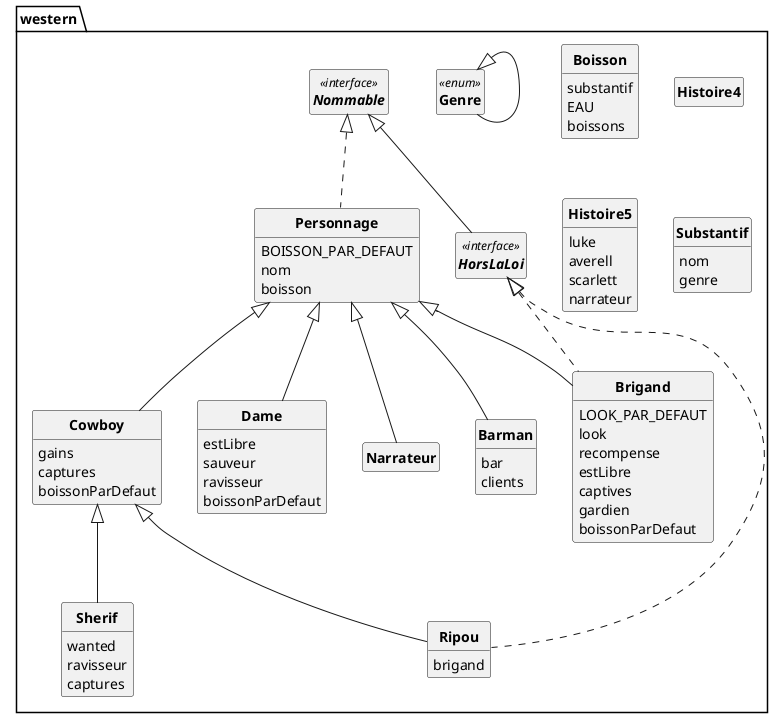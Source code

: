 @startuml

'UML GENERE PAR CODE :)

skinparam style strictuml
skinparam classAttributeIconSize 0
skinparam classFontStyle Bold
hide empty members

PACKAGE western{
	CLASS Barman  extends western.Personnage {
		bar
		clients
	}


	CLASS Boisson  {
		substantif
		EAU
		boissons
	}


	CLASS Brigand  extends western.Personnage implements western.HorsLaLoi {
		LOOK_PAR_DEFAUT
		look
		recompense
		estLibre
		captives
		gardien
		boissonParDefaut
	}


	CLASS Cowboy  extends western.Personnage {
		gains
		captures
		boissonParDefaut
	}


	CLASS Dame  extends western.Personnage {
		estLibre
		sauveur
		ravisseur
		boissonParDefaut
	}


	ENUM Genre<<enum>> extends western.Genre{

	}

	CLASS Histoire4  {
	}


	CLASS Histoire5  {
		luke
		averell
		scarlett
		narrateur
	}


	INTERFACE HorsLaLoi <<interface>>  implements western.Nommable{

	}

	CLASS Narrateur  extends western.Personnage {
	}


	INTERFACE Nommable <<interface>> {

	}

	CLASS Personnage  implements western.Nommable {
		BOISSON_PAR_DEFAUT
		nom
		boisson
	}


	CLASS Ripou  extends western.Cowboy implements western.HorsLaLoi {
		brigand
	}


	CLASS Sherif  extends western.Cowboy {
		wanted
		ravisseur
		captures
	}


	CLASS Substantif  {
		nom
		genre
	}



}
@enduml
